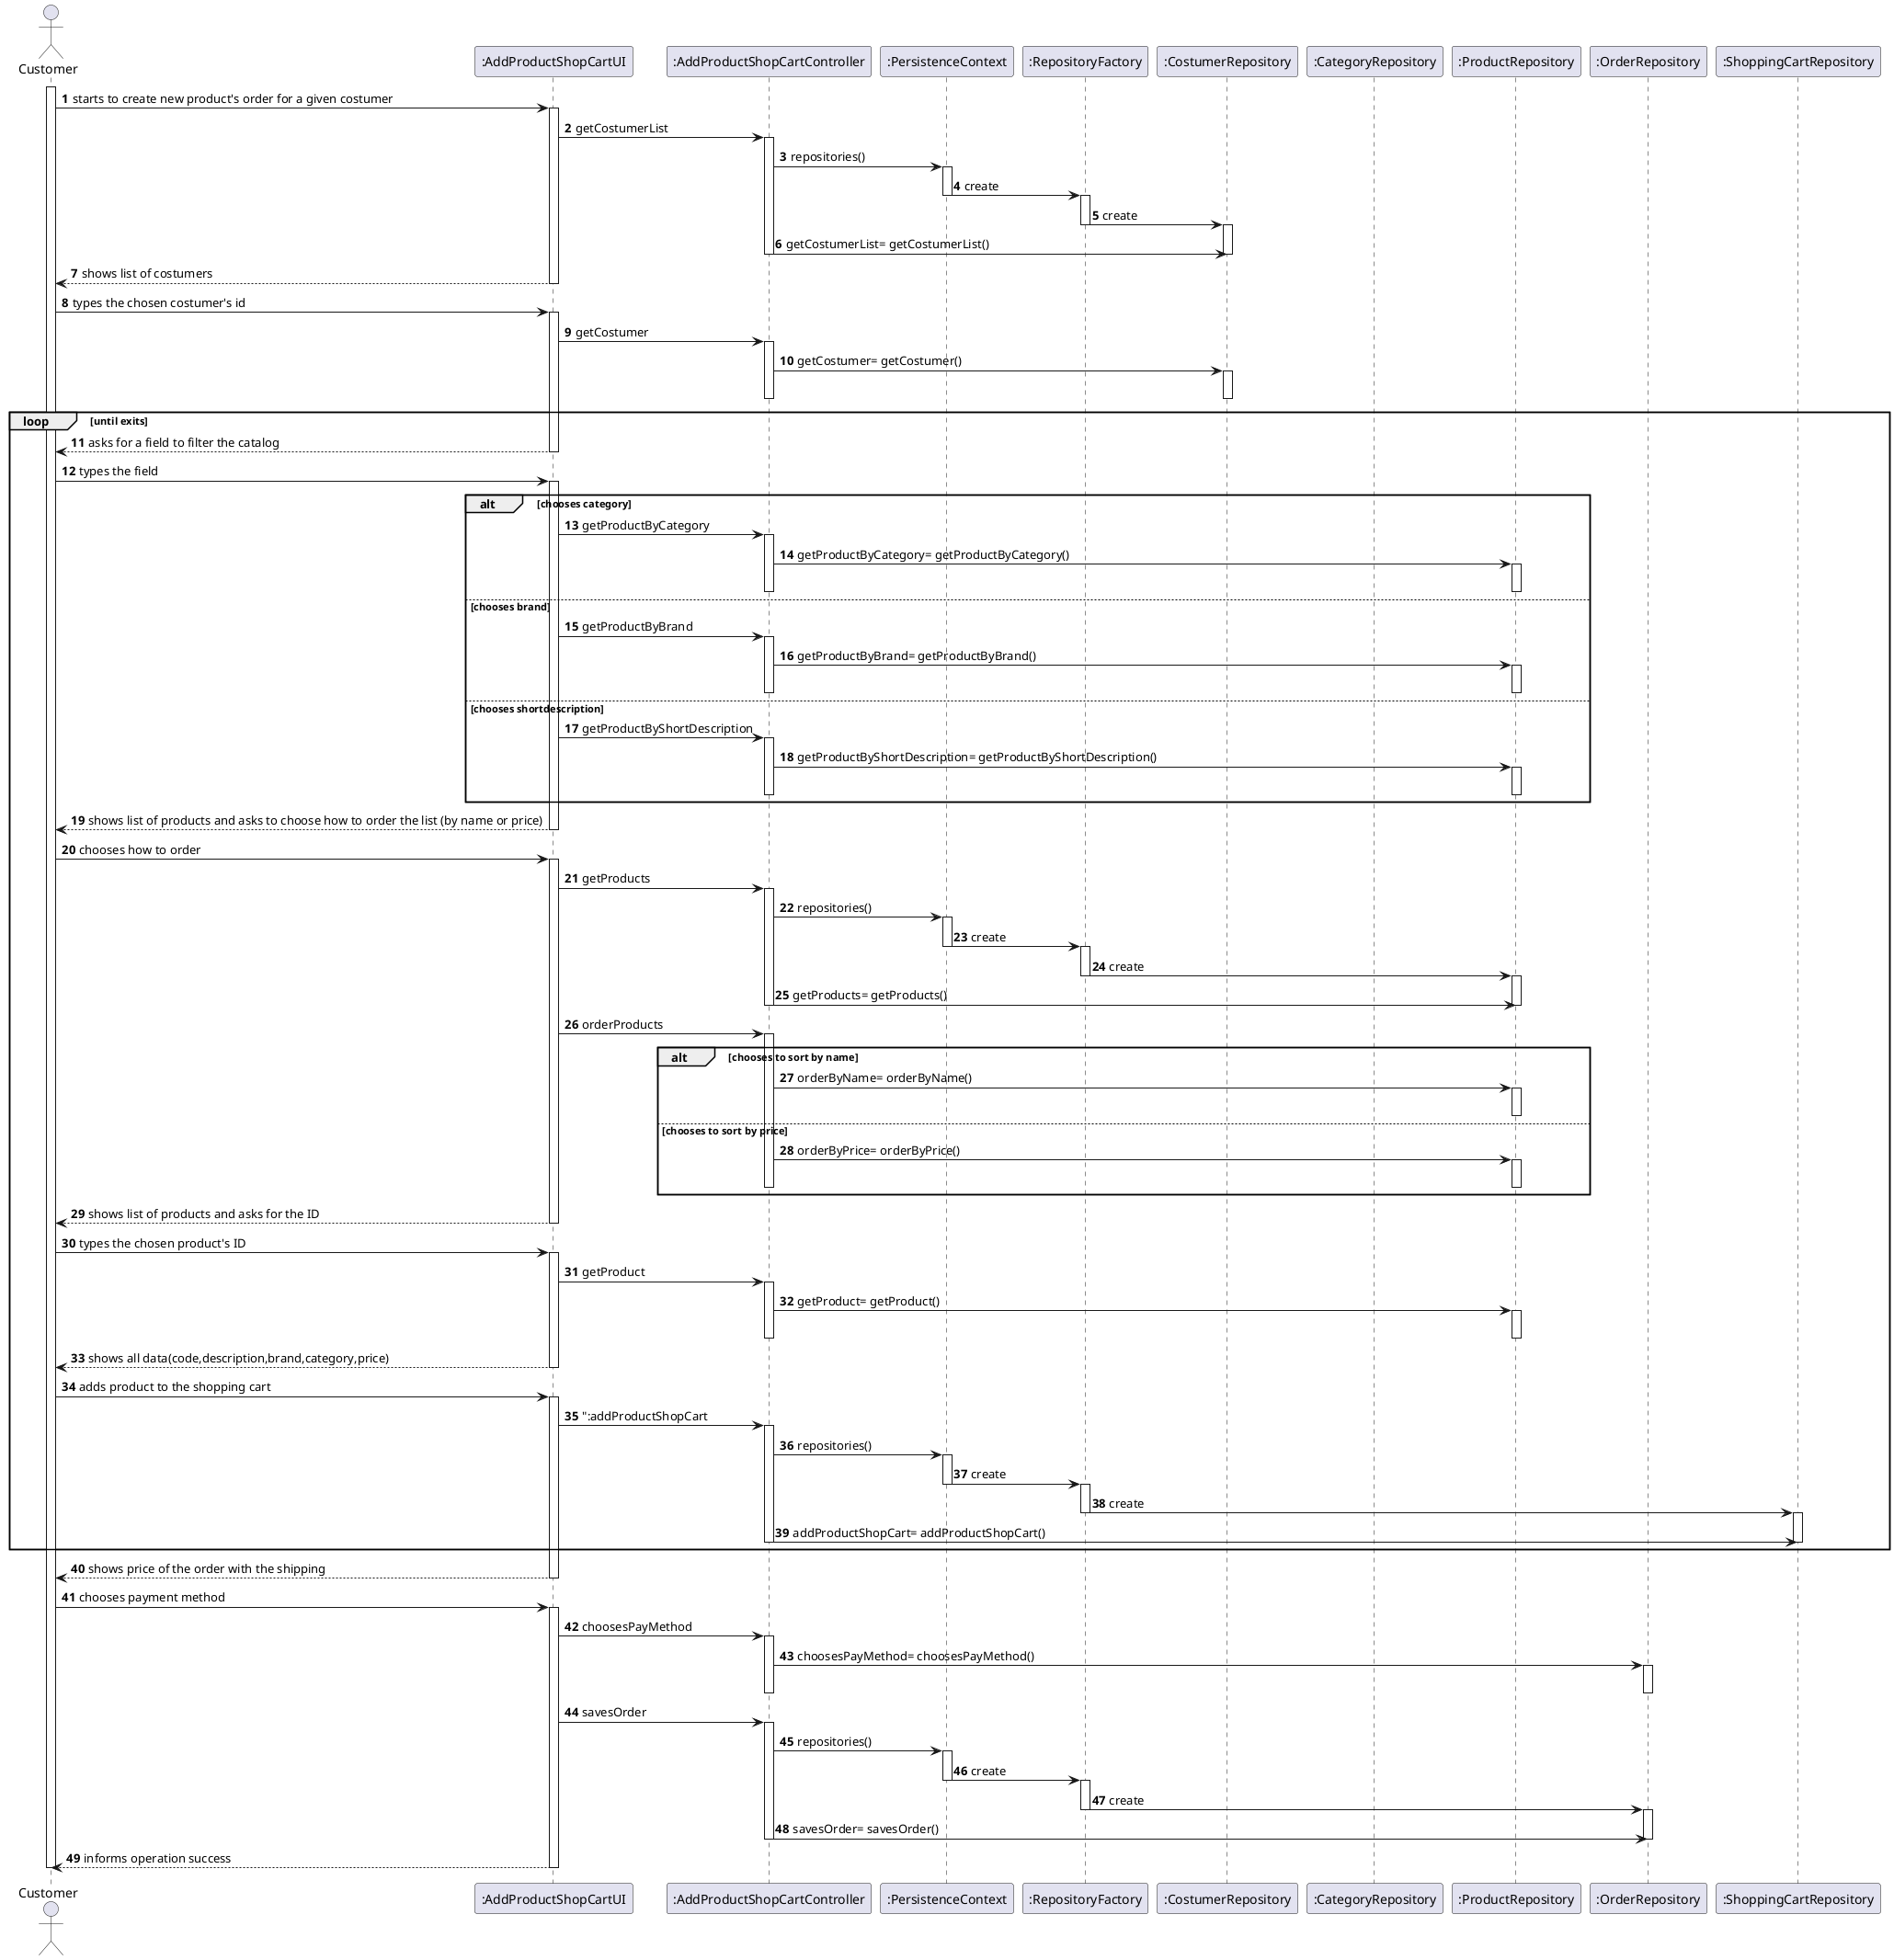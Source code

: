 @startuml
autonumber
'hide footbox
actor "Customer" as C
participant ":AddProductShopCartUI" as UI
participant ":AddProductShopCartController" as CTRL
participant ":PersistenceContext" as PC
participant ":RepositoryFactory" as RF
participant ":CostumerRepository" as CostRepo
participant ":CategoryRepository" as CatRepo
participant ":ProductRepository" as ProdRepo
participant ":OrderRepository" as OrdRepo
participant ":ShoppingCartRepository" as ShopRepo


activate C

C -> UI : starts to create new product's order for a given costumer
activate UI

UI -> CTRL : getCostumerList
activate CTRL
CTRL -> PC : repositories()

activate PC
PC -> RF : create
deactivate PC
activate RF
RF -> CostRepo : create
deactivate RF
activate CostRepo
deactivate CostRepo
CTRL -> CostRepo : getCostumerList= getCostumerList()
deactivate CTRL
deactivate CostRepo
UI --> C : shows list of costumers
deactivate PC
deactivate UI

C -> UI : types the chosen costumer's id
activate UI

UI -> CTRL : getCostumer
activate CTRL
CTRL -> CostRepo : getCostumer= getCostumer()
activate CostRepo
deactivate CTRL
deactivate CostRepo



loop until exits

UI --> C : asks for a field to filter the catalog
deactivate UI
C -> UI : types the field
activate UI

alt chooses category
UI -> CTRL : getProductByCategory
activate CTRL
CTRL -> ProdRepo : getProductByCategory= getProductByCategory()
activate ProdRepo
deactivate CTRL
deactivate ProdRepo

else chooses brand
UI -> CTRL : getProductByBrand
activate CTRL
CTRL -> ProdRepo : getProductByBrand= getProductByBrand()
activate ProdRepo
deactivate CTRL
deactivate ProdRepo

else chooses shortdescription
UI -> CTRL : getProductByShortDescription
activate CTRL
CTRL -> ProdRepo : getProductByShortDescription= getProductByShortDescription()
activate ProdRepo
deactivate CTRL
deactivate ProdRepo
end

UI --> C : shows list of products and asks to choose how to order the list (by name or price)
deactivate UI

C -> UI : chooses how to order
activate UI


UI -> CTRL : getProducts
activate CTRL
CTRL -> PC : repositories()

activate PC
PC -> RF : create
deactivate PC
activate RF
RF -> ProdRepo : create
deactivate RF
activate ProdRepo
deactivate ProdRepo
CTRL -> ProdRepo : getProducts= getProducts()
deactivate CTRL
deactivate ProdRepo

UI -> CTRL : orderProducts
activate CTRL

alt chooses to sort by name
CTRL -> ProdRepo : orderByName= orderByName()
activate ProdRepo
deactivate ProdRepo

else chooses to sort by price
CTRL -> ProdRepo : orderByPrice= orderByPrice()
activate ProdRepo
deactivate CTRL
deactivate ProdRepo
end


UI --> C : shows list of products and asks for the ID
deactivate UI

C -> UI : types the chosen product's ID
activate UI


UI -> CTRL : getProduct
activate CTRL
CTRL -> ProdRepo : getProduct= getProduct()
activate ProdRepo
deactivate CTRL
deactivate ProdRepo

UI --> C :shows all data(code,description,brand,category,price)
deactivate UI

C -> UI : adds product to the shopping cart
activate UI
UI -> CTRL : ":addProductShopCart
activate CTRL
CTRL -> PC : repositories()

activate PC
PC -> RF : create
deactivate PC
activate RF
RF -> ShopRepo : create
deactivate RF
activate ShopRepo
deactivate ShopRepo
CTRL -> ShopRepo : addProductShopCart= addProductShopCart()
deactivate CTRL
deactivate ShopRepo


end loop

activate UI


UI --> C : shows price of the order with the shipping
deactivate UI

C -> UI : chooses payment method
activate UI


UI -> CTRL : choosesPayMethod
activate CTRL

CTRL -> OrdRepo : choosesPayMethod= choosesPayMethod()
activate OrdRepo
deactivate CTRL

deactivate OrdRepo



UI -> CTRL : savesOrder
activate CTRL
CTRL -> PC : repositories()

activate PC
PC -> RF : create
deactivate PC
activate RF
RF -> OrdRepo : create
deactivate RF
activate OrdRepo
deactivate OrdRepo
CTRL -> OrdRepo : savesOrder= savesOrder()
deactivate CTRL
deactivate OrdRepo

UI --> C : informs operation success
deactivate UI
deactivate C

@enduml
